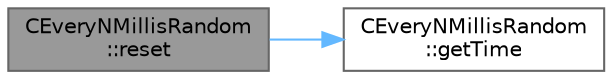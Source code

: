 digraph "CEveryNMillisRandom::reset"
{
 // INTERACTIVE_SVG=YES
 // LATEX_PDF_SIZE
  bgcolor="transparent";
  edge [fontname=Helvetica,fontsize=10,labelfontname=Helvetica,labelfontsize=10];
  node [fontname=Helvetica,fontsize=10,shape=box,height=0.2,width=0.4];
  rankdir="LR";
  Node1 [id="Node000001",label="CEveryNMillisRandom\l::reset",height=0.2,width=0.4,color="gray40", fillcolor="grey60", style="filled", fontcolor="black",tooltip=" "];
  Node1 -> Node2 [id="edge1_Node000001_Node000002",color="steelblue1",style="solid",tooltip=" "];
  Node2 [id="Node000002",label="CEveryNMillisRandom\l::getTime",height=0.2,width=0.4,color="grey40", fillcolor="white", style="filled",URL="$d3/df3/class_c_every_n_millis_random_acbac6f12fbb0115360f8e09bce6f61b5.html#acbac6f12fbb0115360f8e09bce6f61b5",tooltip=" "];
}
